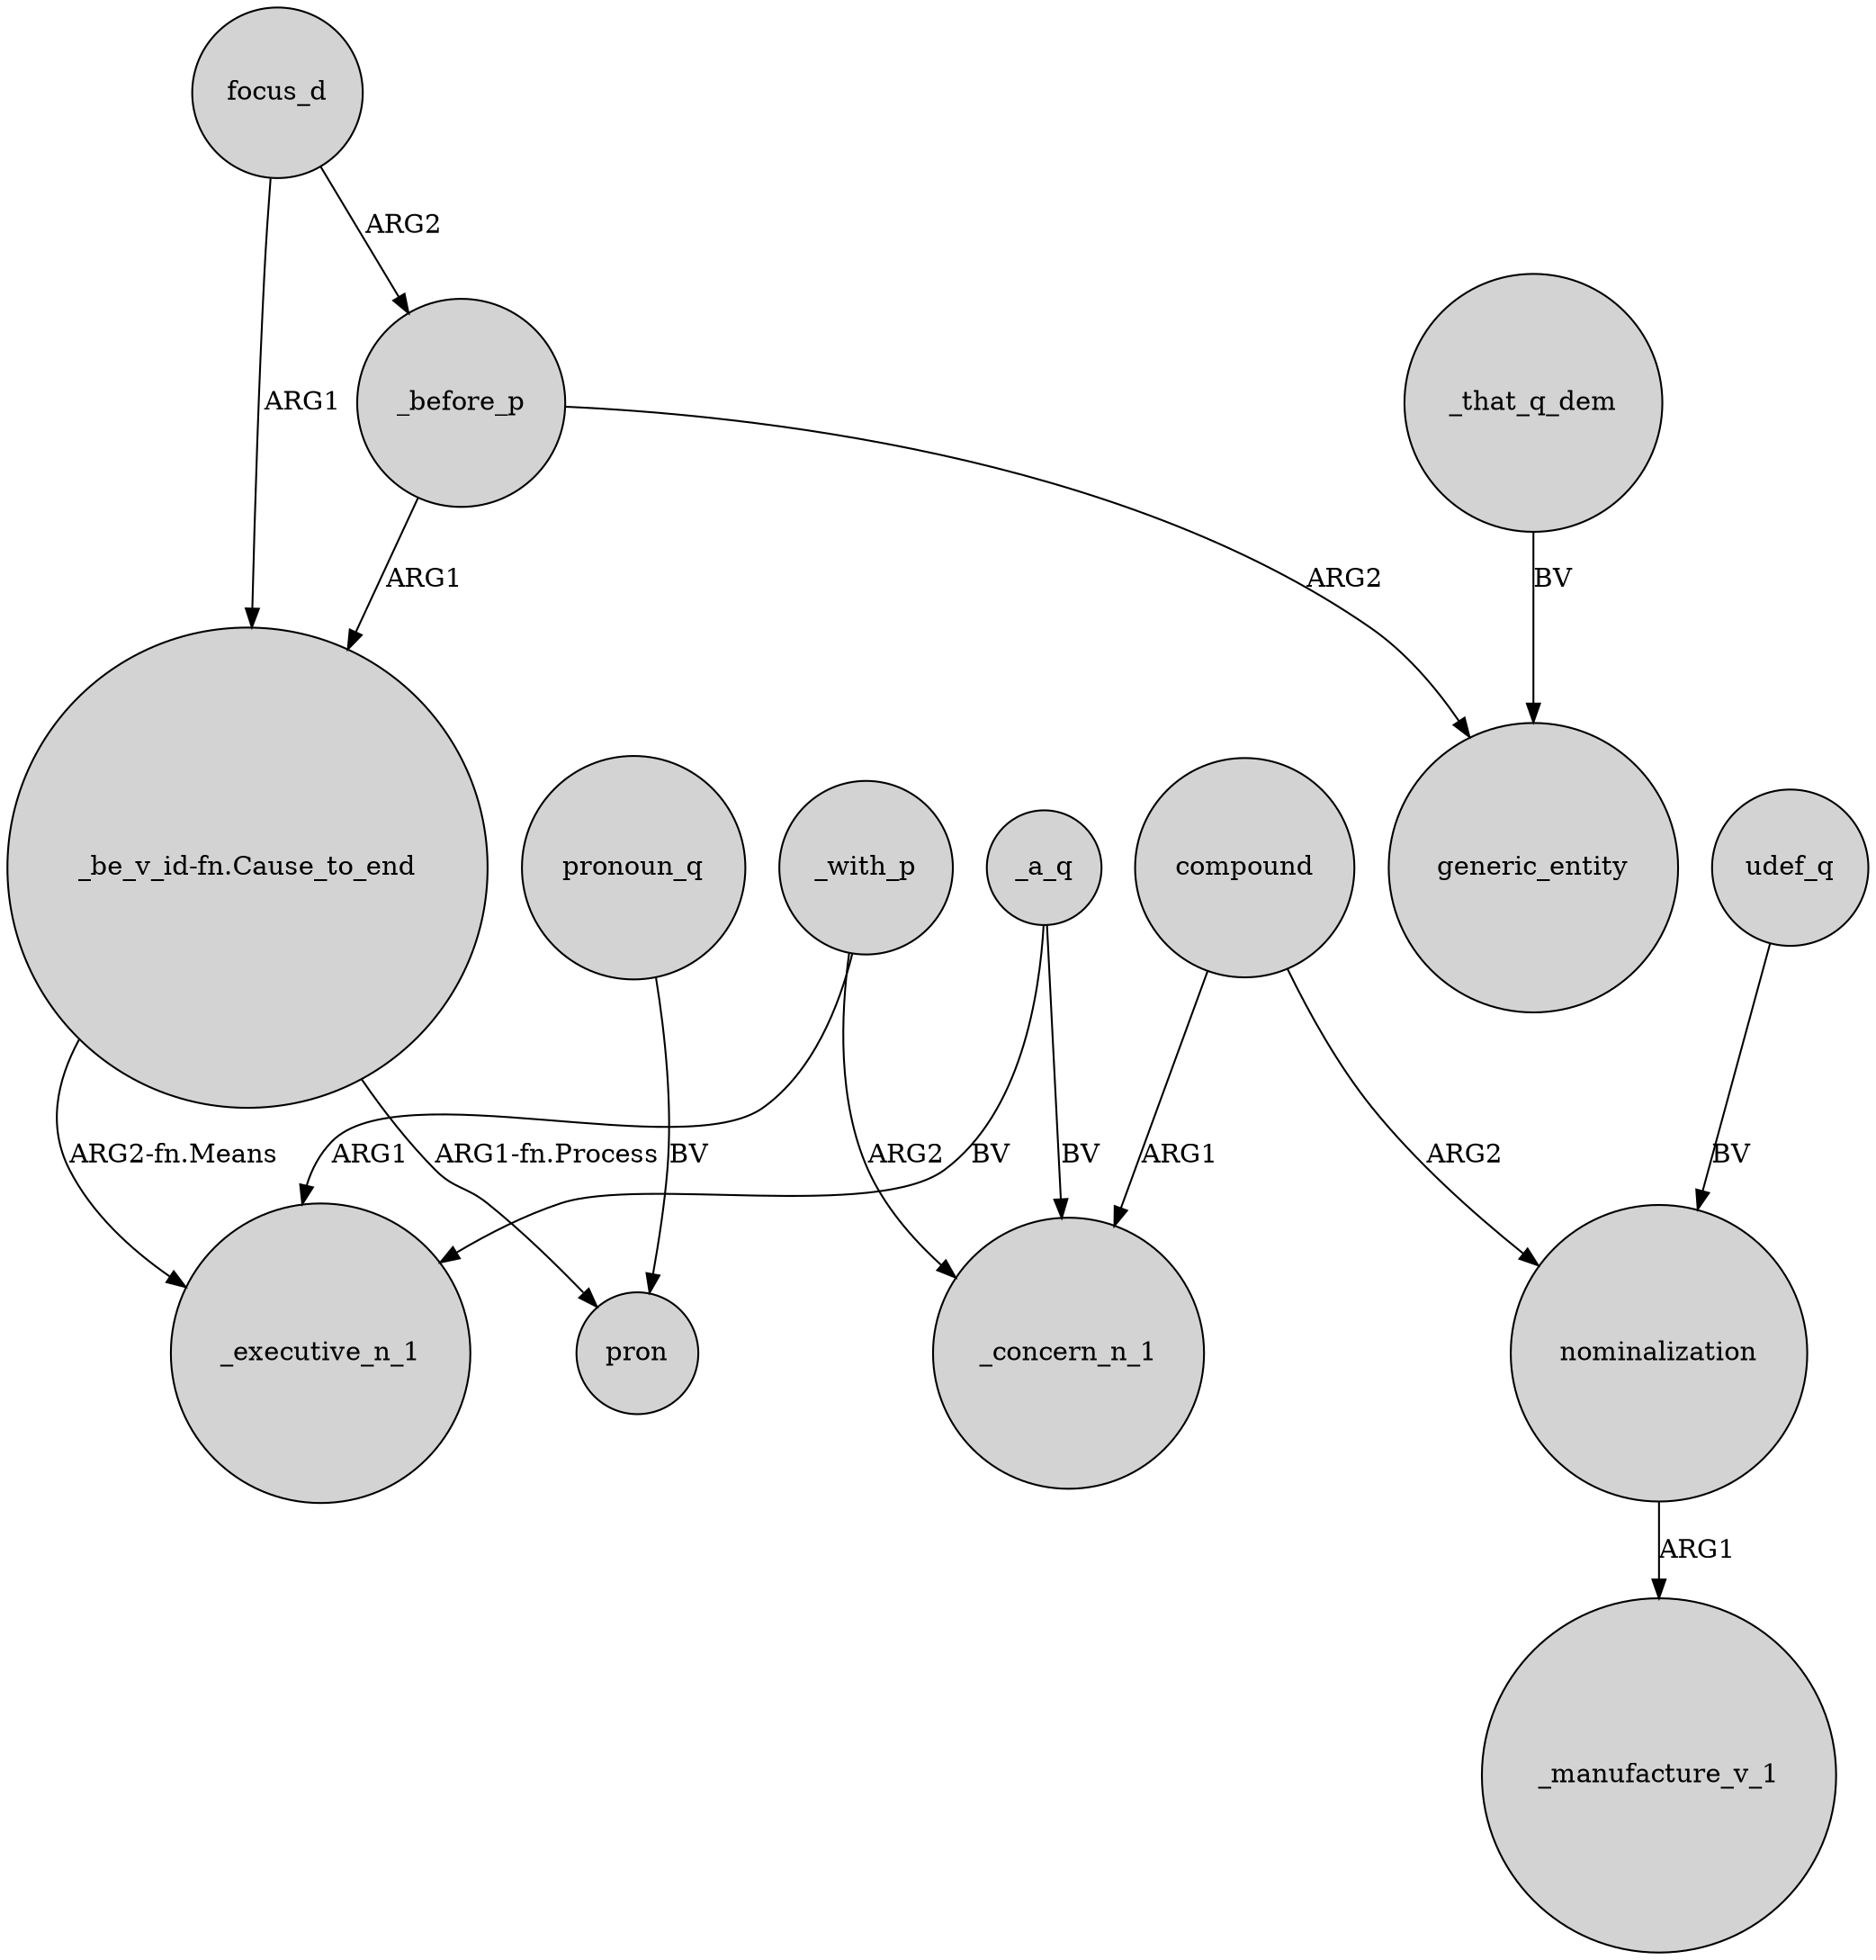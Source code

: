 digraph {
	node [shape=circle style=filled]
	_a_q -> _concern_n_1 [label=BV]
	focus_d -> "_be_v_id-fn.Cause_to_end" [label=ARG1]
	_before_p -> "_be_v_id-fn.Cause_to_end" [label=ARG1]
	_with_p -> _concern_n_1 [label=ARG2]
	_before_p -> generic_entity [label=ARG2]
	_that_q_dem -> generic_entity [label=BV]
	_with_p -> _executive_n_1 [label=ARG1]
	compound -> _concern_n_1 [label=ARG1]
	nominalization -> _manufacture_v_1 [label=ARG1]
	focus_d -> _before_p [label=ARG2]
	compound -> nominalization [label=ARG2]
	pronoun_q -> pron [label=BV]
	"_be_v_id-fn.Cause_to_end" -> pron [label="ARG1-fn.Process"]
	"_be_v_id-fn.Cause_to_end" -> _executive_n_1 [label="ARG2-fn.Means"]
	udef_q -> nominalization [label=BV]
	_a_q -> _executive_n_1 [label=BV]
}
